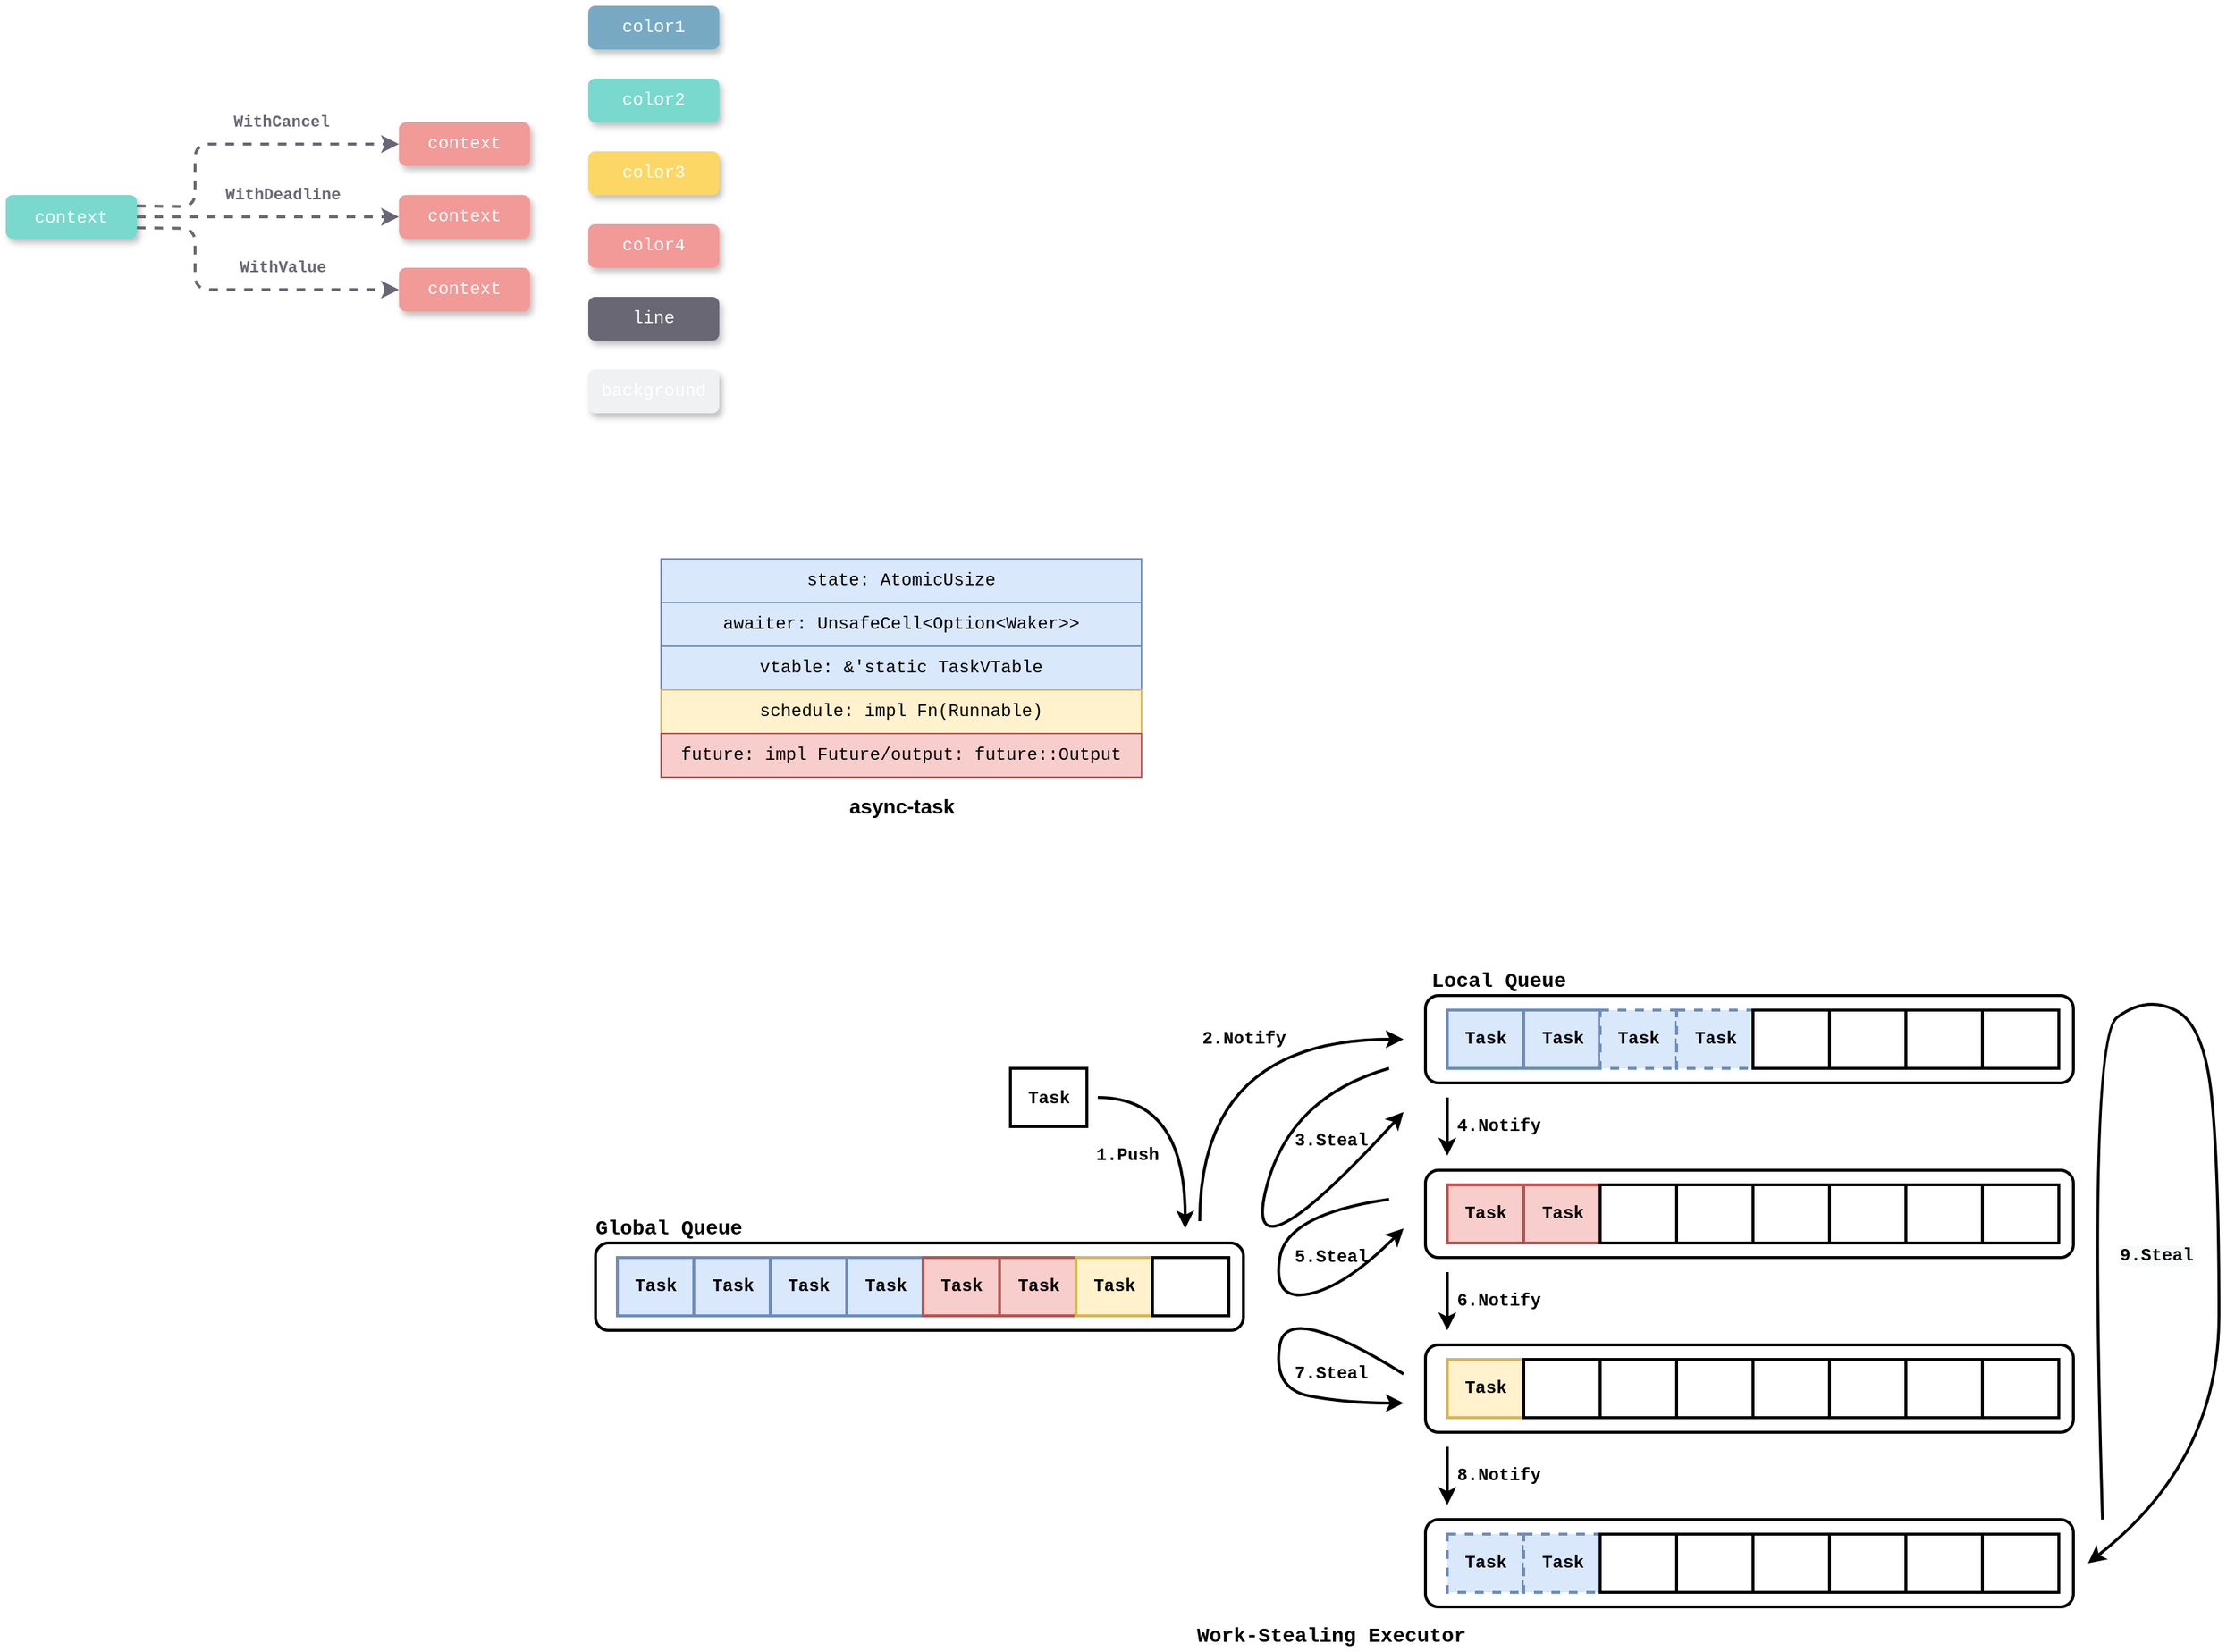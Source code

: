 <mxfile version="13.9.9" type="device"><diagram id="3349KYKY8Ttj-Dpwo_GG" name="第 1 页"><mxGraphModel dx="1367" dy="797" grid="1" gridSize="10" guides="1" tooltips="1" connect="1" arrows="1" fold="1" page="1" pageScale="1" pageWidth="827" pageHeight="1169" math="0" shadow="0"><root><mxCell id="0"/><mxCell id="1" parent="0"/><mxCell id="tN7gGrB3goMN9WvWcxeg-27" value="" style="rounded=1;whiteSpace=wrap;html=1;sketch=0;strokeColor=#000000;strokeWidth=2;fillColor=none;fontFamily=Courier New;flipH=0;direction=west;" vertex="1" parent="1"><mxGeometry x="575" y="1000" width="445" height="60" as="geometry"/></mxCell><mxCell id="uK2ZORDHTCJnW6qXw3Br-1" value="&lt;font color=&quot;#ffffff&quot; face=&quot;Courier New&quot;&gt;context&lt;/font&gt;" style="rounded=1;whiteSpace=wrap;html=1;fillColor=#79d9ce;strokeColor=none;shadow=1;glass=0;comic=0;gradientColor=none;" parent="1" vertex="1"><mxGeometry x="170" y="280" width="90" height="30" as="geometry"/></mxCell><mxCell id="uK2ZORDHTCJnW6qXw3Br-2" value="" style="endArrow=classic;html=1;exitX=1;exitY=0.5;exitDx=0;exitDy=0;strokeWidth=2;dashed=1;strokeColor=#696773;entryX=0;entryY=0.5;entryDx=0;entryDy=0;" parent="1" source="uK2ZORDHTCJnW6qXw3Br-1" target="uK2ZORDHTCJnW6qXw3Br-5" edge="1"><mxGeometry width="50" height="50" relative="1" as="geometry"><mxPoint x="310" y="340" as="sourcePoint"/><mxPoint x="340" y="295" as="targetPoint"/></mxGeometry></mxCell><mxCell id="uK2ZORDHTCJnW6qXw3Br-3" value="&lt;b style=&quot;color: rgb(105 , 103 , 115)&quot;&gt;WithDeadline&lt;/b&gt;" style="edgeLabel;html=1;align=center;verticalAlign=middle;resizable=0;points=[];fontFamily=Courier New;fontColor=#FFFFFF;labelBackgroundColor=none;" parent="uK2ZORDHTCJnW6qXw3Br-2" vertex="1" connectable="0"><mxGeometry x="0.031" y="2" relative="1" as="geometry"><mxPoint x="7" y="-13" as="offset"/></mxGeometry></mxCell><mxCell id="uK2ZORDHTCJnW6qXw3Br-4" value="context" style="rounded=1;whiteSpace=wrap;html=1;fillColor=#f19a97;strokeColor=none;shadow=1;glass=0;comic=0;gradientColor=none;fontFamily=Courier New;fontColor=#FFFFFF;" parent="1" vertex="1"><mxGeometry x="440" y="230" width="90" height="30" as="geometry"/></mxCell><mxCell id="uK2ZORDHTCJnW6qXw3Br-5" value="context" style="rounded=1;whiteSpace=wrap;html=1;fillColor=#f19a97;strokeColor=none;shadow=1;glass=0;comic=0;gradientColor=none;fontFamily=Courier New;fontColor=#FFFFFF;" parent="1" vertex="1"><mxGeometry x="440" y="280" width="90" height="30" as="geometry"/></mxCell><mxCell id="uK2ZORDHTCJnW6qXw3Br-6" value="context" style="rounded=1;whiteSpace=wrap;html=1;fillColor=#f19a97;strokeColor=none;shadow=1;glass=0;comic=0;gradientColor=none;fontFamily=Courier New;fontColor=#FFFFFF;" parent="1" vertex="1"><mxGeometry x="440" y="330" width="90" height="30" as="geometry"/></mxCell><mxCell id="uK2ZORDHTCJnW6qXw3Br-7" value="" style="endArrow=classic;html=1;exitX=1;exitY=0.25;exitDx=0;exitDy=0;strokeWidth=2;dashed=1;strokeColor=#696773;entryX=0;entryY=0.5;entryDx=0;entryDy=0;" parent="1" source="uK2ZORDHTCJnW6qXw3Br-1" target="uK2ZORDHTCJnW6qXw3Br-4" edge="1"><mxGeometry width="50" height="50" relative="1" as="geometry"><mxPoint x="310" y="340" as="sourcePoint"/><mxPoint x="340" y="295" as="targetPoint"/><Array as="points"><mxPoint x="300" y="288"/><mxPoint x="300" y="245"/></Array></mxGeometry></mxCell><mxCell id="uK2ZORDHTCJnW6qXw3Br-8" value="&lt;font color=&quot;#696773&quot;&gt;&lt;b&gt;WithCancel&lt;/b&gt;&lt;/font&gt;" style="edgeLabel;html=1;align=center;verticalAlign=middle;resizable=0;points=[];fontFamily=Courier New;fontColor=#FFFFFF;labelBackgroundColor=none;" parent="uK2ZORDHTCJnW6qXw3Br-7" vertex="1" connectable="0"><mxGeometry x="0.274" y="1" relative="1" as="geometry"><mxPoint y="-14" as="offset"/></mxGeometry></mxCell><mxCell id="uK2ZORDHTCJnW6qXw3Br-9" value="" style="endArrow=classic;html=1;exitX=1;exitY=0.75;exitDx=0;exitDy=0;strokeWidth=2;dashed=1;strokeColor=#696773;entryX=0;entryY=0.5;entryDx=0;entryDy=0;" parent="1" source="uK2ZORDHTCJnW6qXw3Br-1" target="uK2ZORDHTCJnW6qXw3Br-6" edge="1"><mxGeometry width="50" height="50" relative="1" as="geometry"><mxPoint x="310" y="340" as="sourcePoint"/><mxPoint x="340" y="295" as="targetPoint"/><Array as="points"><mxPoint x="300" y="303"/><mxPoint x="300" y="345"/></Array></mxGeometry></mxCell><mxCell id="uK2ZORDHTCJnW6qXw3Br-10" value="&lt;b style=&quot;color: rgb(105 , 103 , 115)&quot;&gt;WithValue&lt;/b&gt;" style="edgeLabel;html=1;align=center;verticalAlign=middle;resizable=0;points=[];fontFamily=Courier New;fontColor=#FFFFFF;labelBackgroundColor=none;" parent="uK2ZORDHTCJnW6qXw3Br-9" vertex="1" connectable="0"><mxGeometry x="0.16" y="3" relative="1" as="geometry"><mxPoint x="13" y="-12" as="offset"/></mxGeometry></mxCell><mxCell id="uK2ZORDHTCJnW6qXw3Br-11" value="color1" style="rounded=1;whiteSpace=wrap;html=1;fillColor=#77aac2;strokeColor=none;shadow=1;glass=0;comic=0;gradientColor=none;fontFamily=Courier New;fontColor=#FFFFFF;" parent="1" vertex="1"><mxGeometry x="570" y="150" width="90" height="30" as="geometry"/></mxCell><mxCell id="uK2ZORDHTCJnW6qXw3Br-12" value="color2" style="rounded=1;whiteSpace=wrap;html=1;fillColor=#79d9ce;strokeColor=none;shadow=1;glass=0;comic=0;gradientColor=none;fontFamily=Courier New;fontColor=#FFFFFF;" parent="1" vertex="1"><mxGeometry x="570" y="200" width="90" height="30" as="geometry"/></mxCell><mxCell id="uK2ZORDHTCJnW6qXw3Br-13" value="color3" style="rounded=1;whiteSpace=wrap;html=1;fillColor=#fcd765;strokeColor=none;shadow=1;glass=0;comic=0;gradientColor=none;fontFamily=Courier New;fontColor=#FFFFFF;" parent="1" vertex="1"><mxGeometry x="570" y="250" width="90" height="30" as="geometry"/></mxCell><mxCell id="uK2ZORDHTCJnW6qXw3Br-14" value="line" style="rounded=1;whiteSpace=wrap;html=1;fillColor=#696773;strokeColor=none;shadow=1;glass=0;comic=0;gradientColor=none;fontFamily=Courier New;fontColor=#FFFFFF;" parent="1" vertex="1"><mxGeometry x="570" y="350" width="90" height="30" as="geometry"/></mxCell><mxCell id="uK2ZORDHTCJnW6qXw3Br-15" value="color4" style="rounded=1;whiteSpace=wrap;html=1;fillColor=#f19a97;strokeColor=none;shadow=1;glass=0;comic=0;gradientColor=none;fontFamily=Courier New;fontColor=#FFFFFF;" parent="1" vertex="1"><mxGeometry x="570" y="300" width="90" height="30" as="geometry"/></mxCell><mxCell id="uK2ZORDHTCJnW6qXw3Br-16" value="background" style="rounded=1;whiteSpace=wrap;html=1;fillColor=#eff1f3;strokeColor=none;shadow=1;glass=0;comic=0;gradientColor=none;fontFamily=Courier New;fontColor=#FFFFFF;" parent="1" vertex="1"><mxGeometry x="570" y="400" width="90" height="30" as="geometry"/></mxCell><mxCell id="uK2ZORDHTCJnW6qXw3Br-27" value="" style="group;fontFamily=Courier New;fillColor=#ffffff;strokeColor=#000000;strokeWidth=1;" parent="1" vertex="1" connectable="0"><mxGeometry x="620" y="530" width="330" height="150" as="geometry"/></mxCell><mxCell id="uK2ZORDHTCJnW6qXw3Br-28" value="&lt;font&gt;state: AtomicUsize&lt;/font&gt;" style="rounded=0;whiteSpace=wrap;html=1;fontFamily=Courier New;fillColor=#dae8fc;strokeColor=#6c8ebf;" parent="uK2ZORDHTCJnW6qXw3Br-27" vertex="1"><mxGeometry width="330" height="30" as="geometry"/></mxCell><mxCell id="uK2ZORDHTCJnW6qXw3Br-29" value="&lt;font&gt;awaiter: UnsafeCell&amp;lt;Option&amp;lt;Waker&amp;gt;&amp;gt;&lt;/font&gt;" style="rounded=0;whiteSpace=wrap;html=1;fontFamily=Courier New;fillColor=#dae8fc;strokeColor=#6c8ebf;" parent="uK2ZORDHTCJnW6qXw3Br-27" vertex="1"><mxGeometry y="30" width="330" height="30" as="geometry"/></mxCell><mxCell id="uK2ZORDHTCJnW6qXw3Br-30" value="&lt;font&gt;vtable: &amp;amp;'static TaskVTable&lt;/font&gt;" style="rounded=0;whiteSpace=wrap;html=1;fontFamily=Courier New;fillColor=#dae8fc;strokeColor=#6c8ebf;" parent="uK2ZORDHTCJnW6qXw3Br-27" vertex="1"><mxGeometry y="60" width="330" height="30" as="geometry"/></mxCell><mxCell id="uK2ZORDHTCJnW6qXw3Br-31" value="&lt;font&gt;schedule: impl Fn(Runnable)&lt;/font&gt;" style="rounded=0;whiteSpace=wrap;html=1;fontFamily=Courier New;fillColor=#fff2cc;strokeColor=#d6b656;" parent="uK2ZORDHTCJnW6qXw3Br-27" vertex="1"><mxGeometry y="90" width="330" height="30" as="geometry"/></mxCell><mxCell id="uK2ZORDHTCJnW6qXw3Br-32" value="&lt;font&gt;future: impl Future/output: future::Output&lt;/font&gt;" style="rounded=0;whiteSpace=wrap;html=1;fontFamily=Courier New;fillColor=#f8cecc;strokeColor=#b85450;" parent="uK2ZORDHTCJnW6qXw3Br-27" vertex="1"><mxGeometry y="120" width="330" height="30" as="geometry"/></mxCell><mxCell id="Z7YoyyVjH-SyailU-IqJ-3" value="&lt;font style=&quot;font-size: 14px&quot;&gt;&lt;b&gt;async-task&lt;/b&gt;&lt;/font&gt;" style="text;html=1;align=center;verticalAlign=middle;resizable=0;points=[];autosize=1;" parent="1" vertex="1"><mxGeometry x="740" y="690" width="90" height="20" as="geometry"/></mxCell><mxCell id="tN7gGrB3goMN9WvWcxeg-19" value="&lt;font&gt;&lt;b&gt;Task&lt;/b&gt;&lt;/font&gt;" style="rounded=0;whiteSpace=wrap;html=1;strokeWidth=2;fontFamily=Courier New;fillColor=#dae8fc;strokeColor=#6c8ebf;flipH=0;direction=west;" vertex="1" parent="1"><mxGeometry x="590" y="1010" width="52.5" height="40" as="geometry"/></mxCell><mxCell id="tN7gGrB3goMN9WvWcxeg-20" value="&lt;b&gt;Task&lt;/b&gt;" style="rounded=0;whiteSpace=wrap;html=1;strokeWidth=2;fontFamily=Courier New;fillColor=#dae8fc;strokeColor=#6c8ebf;flipH=0;direction=west;" vertex="1" parent="1"><mxGeometry x="642.5" y="1010" width="52.5" height="40" as="geometry"/></mxCell><mxCell id="tN7gGrB3goMN9WvWcxeg-21" value="&lt;b&gt;Task&lt;/b&gt;" style="rounded=0;whiteSpace=wrap;html=1;strokeWidth=2;fontFamily=Courier New;fillColor=#dae8fc;strokeColor=#6c8ebf;flipH=0;direction=west;" vertex="1" parent="1"><mxGeometry x="695" y="1010" width="52.5" height="40" as="geometry"/></mxCell><mxCell id="tN7gGrB3goMN9WvWcxeg-22" value="&lt;b&gt;Task&lt;/b&gt;" style="rounded=0;whiteSpace=wrap;html=1;strokeWidth=2;fontFamily=Courier New;fillColor=#dae8fc;strokeColor=#6c8ebf;flipH=0;direction=west;" vertex="1" parent="1"><mxGeometry x="747.5" y="1010" width="52.5" height="40" as="geometry"/></mxCell><mxCell id="tN7gGrB3goMN9WvWcxeg-23" value="&lt;b&gt;Task&lt;/b&gt;" style="rounded=0;whiteSpace=wrap;html=1;strokeWidth=2;fontFamily=Courier New;fillColor=#f8cecc;strokeColor=#b85450;flipH=0;direction=west;" vertex="1" parent="1"><mxGeometry x="800" y="1010" width="52.5" height="40" as="geometry"/></mxCell><mxCell id="tN7gGrB3goMN9WvWcxeg-24" value="&lt;b&gt;Task&lt;/b&gt;" style="rounded=0;whiteSpace=wrap;html=1;strokeWidth=2;fontFamily=Courier New;fillColor=#f8cecc;strokeColor=#b85450;flipH=0;direction=west;" vertex="1" parent="1"><mxGeometry x="852.5" y="1010" width="52.5" height="40" as="geometry"/></mxCell><mxCell id="tN7gGrB3goMN9WvWcxeg-25" value="&lt;b&gt;Task&lt;/b&gt;" style="rounded=0;whiteSpace=wrap;html=1;strokeWidth=2;fontFamily=Courier New;fillColor=#fff2cc;strokeColor=#d6b656;flipH=0;direction=west;" vertex="1" parent="1"><mxGeometry x="905" y="1010" width="52.5" height="40" as="geometry"/></mxCell><mxCell id="tN7gGrB3goMN9WvWcxeg-26" value="" style="rounded=0;whiteSpace=wrap;html=1;strokeWidth=2;flipH=0;direction=west;" vertex="1" parent="1"><mxGeometry x="957.5" y="1010" width="52.5" height="40" as="geometry"/></mxCell><mxCell id="tN7gGrB3goMN9WvWcxeg-29" value="&lt;b&gt;&lt;font style=&quot;font-size: 14px&quot;&gt;Global Queue&lt;/font&gt;&lt;/b&gt;" style="text;html=1;align=center;verticalAlign=middle;resizable=0;points=[];autosize=1;fontFamily=Courier New;flipH=0;direction=west;" vertex="1" parent="1"><mxGeometry x="565" y="980" width="120" height="20" as="geometry"/></mxCell><mxCell id="tN7gGrB3goMN9WvWcxeg-30" value="&lt;font face=&quot;Courier New&quot;&gt;&lt;b&gt;Task&lt;/b&gt;&lt;/font&gt;" style="rounded=0;whiteSpace=wrap;html=1;strokeWidth=2;" vertex="1" parent="1"><mxGeometry x="859.96" y="880" width="52.5" height="40" as="geometry"/></mxCell><mxCell id="tN7gGrB3goMN9WvWcxeg-33" value="" style="endArrow=classic;html=1;strokeWidth=2;fontFamily=Courier New;edgeStyle=orthogonalEdgeStyle;curved=1;" edge="1" parent="1"><mxGeometry width="50" height="50" relative="1" as="geometry"><mxPoint x="919.96" y="900" as="sourcePoint"/><mxPoint x="980" y="990" as="targetPoint"/><Array as="points"><mxPoint x="980" y="900"/></Array></mxGeometry></mxCell><mxCell id="tN7gGrB3goMN9WvWcxeg-44" value="" style="rounded=1;whiteSpace=wrap;html=1;sketch=0;strokeColor=#000000;strokeWidth=2;fillColor=none;fontFamily=Courier New;" vertex="1" parent="1"><mxGeometry x="1145" y="830" width="445" height="60" as="geometry"/></mxCell><mxCell id="tN7gGrB3goMN9WvWcxeg-45" value="&lt;font&gt;&lt;b&gt;Task&lt;/b&gt;&lt;/font&gt;" style="rounded=0;whiteSpace=wrap;html=1;strokeWidth=2;fontFamily=Courier New;fillColor=#dae8fc;strokeColor=#6c8ebf;" vertex="1" parent="1"><mxGeometry x="1160" y="840" width="52.5" height="40" as="geometry"/></mxCell><mxCell id="tN7gGrB3goMN9WvWcxeg-46" value="&lt;b&gt;Task&lt;/b&gt;" style="rounded=0;whiteSpace=wrap;html=1;strokeWidth=2;fontFamily=Courier New;fillColor=#dae8fc;strokeColor=#6c8ebf;" vertex="1" parent="1"><mxGeometry x="1212.5" y="840" width="52.5" height="40" as="geometry"/></mxCell><mxCell id="tN7gGrB3goMN9WvWcxeg-47" value="&lt;b&gt;Task&lt;/b&gt;" style="rounded=0;whiteSpace=wrap;html=1;strokeWidth=2;fontFamily=Courier New;fillColor=#dae8fc;strokeColor=#6c8ebf;dashed=1;" vertex="1" parent="1"><mxGeometry x="1265" y="840" width="52.5" height="40" as="geometry"/></mxCell><mxCell id="tN7gGrB3goMN9WvWcxeg-48" value="&lt;b&gt;Task&lt;/b&gt;" style="rounded=0;whiteSpace=wrap;html=1;strokeWidth=2;fontFamily=Courier New;fillColor=#dae8fc;strokeColor=#6c8ebf;dashed=1;" vertex="1" parent="1"><mxGeometry x="1317.5" y="840" width="52.5" height="40" as="geometry"/></mxCell><mxCell id="tN7gGrB3goMN9WvWcxeg-49" value="" style="rounded=0;whiteSpace=wrap;html=1;strokeWidth=2;fontFamily=Courier New;" vertex="1" parent="1"><mxGeometry x="1370" y="840" width="52.5" height="40" as="geometry"/></mxCell><mxCell id="tN7gGrB3goMN9WvWcxeg-50" value="" style="rounded=0;whiteSpace=wrap;html=1;strokeWidth=2;fontFamily=Courier New;" vertex="1" parent="1"><mxGeometry x="1422.5" y="840" width="57.5" height="40" as="geometry"/></mxCell><mxCell id="tN7gGrB3goMN9WvWcxeg-51" value="" style="rounded=0;whiteSpace=wrap;html=1;strokeWidth=2;fontFamily=Courier New;" vertex="1" parent="1"><mxGeometry x="1475" y="840" width="52.5" height="40" as="geometry"/></mxCell><mxCell id="tN7gGrB3goMN9WvWcxeg-52" value="" style="rounded=0;whiteSpace=wrap;html=1;strokeWidth=2;" vertex="1" parent="1"><mxGeometry x="1527.5" y="840" width="52.5" height="40" as="geometry"/></mxCell><mxCell id="tN7gGrB3goMN9WvWcxeg-53" value="&lt;b&gt;&lt;font style=&quot;font-size: 14px&quot;&gt;Local Queue&lt;/font&gt;&lt;/b&gt;" style="text;html=1;align=center;verticalAlign=middle;resizable=0;points=[];autosize=1;fontFamily=Courier New;" vertex="1" parent="1"><mxGeometry x="1140" y="810" width="110" height="20" as="geometry"/></mxCell><mxCell id="tN7gGrB3goMN9WvWcxeg-54" value="" style="rounded=1;whiteSpace=wrap;html=1;sketch=0;strokeColor=#000000;strokeWidth=2;fillColor=none;fontFamily=Courier New;" vertex="1" parent="1"><mxGeometry x="1145" y="950" width="445" height="60" as="geometry"/></mxCell><mxCell id="tN7gGrB3goMN9WvWcxeg-55" value="&lt;font&gt;&lt;b&gt;Task&lt;/b&gt;&lt;/font&gt;" style="rounded=0;whiteSpace=wrap;html=1;strokeWidth=2;fontFamily=Courier New;fillColor=#f8cecc;strokeColor=#b85450;" vertex="1" parent="1"><mxGeometry x="1160" y="960" width="52.5" height="40" as="geometry"/></mxCell><mxCell id="tN7gGrB3goMN9WvWcxeg-56" value="&lt;b&gt;Task&lt;/b&gt;" style="rounded=0;whiteSpace=wrap;html=1;strokeWidth=2;fontFamily=Courier New;fillColor=#f8cecc;strokeColor=#b85450;" vertex="1" parent="1"><mxGeometry x="1212.5" y="960" width="52.5" height="40" as="geometry"/></mxCell><mxCell id="tN7gGrB3goMN9WvWcxeg-57" value="" style="rounded=0;whiteSpace=wrap;html=1;strokeWidth=2;fontFamily=Courier New;" vertex="1" parent="1"><mxGeometry x="1265" y="960" width="52.5" height="40" as="geometry"/></mxCell><mxCell id="tN7gGrB3goMN9WvWcxeg-58" value="" style="rounded=0;whiteSpace=wrap;html=1;strokeWidth=2;fontFamily=Courier New;" vertex="1" parent="1"><mxGeometry x="1317.5" y="960" width="52.5" height="40" as="geometry"/></mxCell><mxCell id="tN7gGrB3goMN9WvWcxeg-59" value="" style="rounded=0;whiteSpace=wrap;html=1;strokeWidth=2;fontFamily=Courier New;" vertex="1" parent="1"><mxGeometry x="1370" y="960" width="52.5" height="40" as="geometry"/></mxCell><mxCell id="tN7gGrB3goMN9WvWcxeg-60" value="" style="rounded=0;whiteSpace=wrap;html=1;strokeWidth=2;fontFamily=Courier New;" vertex="1" parent="1"><mxGeometry x="1422.5" y="960" width="57.5" height="40" as="geometry"/></mxCell><mxCell id="tN7gGrB3goMN9WvWcxeg-61" value="" style="rounded=0;whiteSpace=wrap;html=1;strokeWidth=2;fontFamily=Courier New;" vertex="1" parent="1"><mxGeometry x="1475" y="960" width="52.5" height="40" as="geometry"/></mxCell><mxCell id="tN7gGrB3goMN9WvWcxeg-62" value="" style="rounded=0;whiteSpace=wrap;html=1;strokeWidth=2;" vertex="1" parent="1"><mxGeometry x="1527.5" y="960" width="52.5" height="40" as="geometry"/></mxCell><mxCell id="tN7gGrB3goMN9WvWcxeg-64" value="" style="rounded=1;whiteSpace=wrap;html=1;sketch=0;strokeColor=#000000;strokeWidth=2;fillColor=none;fontFamily=Courier New;" vertex="1" parent="1"><mxGeometry x="1145" y="1070" width="445" height="60" as="geometry"/></mxCell><mxCell id="tN7gGrB3goMN9WvWcxeg-65" value="&lt;font&gt;&lt;b&gt;Task&lt;/b&gt;&lt;/font&gt;" style="rounded=0;whiteSpace=wrap;html=1;strokeWidth=2;fontFamily=Courier New;fillColor=#fff2cc;strokeColor=#d6b656;" vertex="1" parent="1"><mxGeometry x="1160" y="1080" width="52.5" height="40" as="geometry"/></mxCell><mxCell id="tN7gGrB3goMN9WvWcxeg-66" value="" style="rounded=0;whiteSpace=wrap;html=1;strokeWidth=2;fontFamily=Courier New;" vertex="1" parent="1"><mxGeometry x="1212.5" y="1080" width="52.5" height="40" as="geometry"/></mxCell><mxCell id="tN7gGrB3goMN9WvWcxeg-67" value="" style="rounded=0;whiteSpace=wrap;html=1;strokeWidth=2;fontFamily=Courier New;" vertex="1" parent="1"><mxGeometry x="1265" y="1080" width="52.5" height="40" as="geometry"/></mxCell><mxCell id="tN7gGrB3goMN9WvWcxeg-68" value="" style="rounded=0;whiteSpace=wrap;html=1;strokeWidth=2;fontFamily=Courier New;" vertex="1" parent="1"><mxGeometry x="1317.5" y="1080" width="52.5" height="40" as="geometry"/></mxCell><mxCell id="tN7gGrB3goMN9WvWcxeg-69" value="" style="rounded=0;whiteSpace=wrap;html=1;strokeWidth=2;fontFamily=Courier New;" vertex="1" parent="1"><mxGeometry x="1370" y="1080" width="52.5" height="40" as="geometry"/></mxCell><mxCell id="tN7gGrB3goMN9WvWcxeg-70" value="" style="rounded=0;whiteSpace=wrap;html=1;strokeWidth=2;fontFamily=Courier New;" vertex="1" parent="1"><mxGeometry x="1422.5" y="1080" width="57.5" height="40" as="geometry"/></mxCell><mxCell id="tN7gGrB3goMN9WvWcxeg-71" value="" style="rounded=0;whiteSpace=wrap;html=1;strokeWidth=2;fontFamily=Courier New;" vertex="1" parent="1"><mxGeometry x="1475" y="1080" width="52.5" height="40" as="geometry"/></mxCell><mxCell id="tN7gGrB3goMN9WvWcxeg-72" value="" style="rounded=0;whiteSpace=wrap;html=1;strokeWidth=2;" vertex="1" parent="1"><mxGeometry x="1527.5" y="1080" width="52.5" height="40" as="geometry"/></mxCell><mxCell id="tN7gGrB3goMN9WvWcxeg-74" value="" style="rounded=1;whiteSpace=wrap;html=1;sketch=0;strokeColor=#000000;strokeWidth=2;fillColor=none;fontFamily=Courier New;" vertex="1" parent="1"><mxGeometry x="1145" y="1190" width="445" height="60" as="geometry"/></mxCell><mxCell id="tN7gGrB3goMN9WvWcxeg-75" value="&lt;font&gt;&lt;b&gt;Task&lt;/b&gt;&lt;/font&gt;" style="rounded=0;whiteSpace=wrap;html=1;strokeWidth=2;fontFamily=Courier New;fillColor=#dae8fc;strokeColor=#6c8ebf;dashed=1;" vertex="1" parent="1"><mxGeometry x="1160" y="1200" width="52.5" height="40" as="geometry"/></mxCell><mxCell id="tN7gGrB3goMN9WvWcxeg-76" value="&lt;b&gt;Task&lt;/b&gt;" style="rounded=0;whiteSpace=wrap;html=1;strokeWidth=2;fontFamily=Courier New;fillColor=#dae8fc;strokeColor=#6c8ebf;dashed=1;" vertex="1" parent="1"><mxGeometry x="1212.5" y="1200" width="52.5" height="40" as="geometry"/></mxCell><mxCell id="tN7gGrB3goMN9WvWcxeg-77" value="" style="rounded=0;whiteSpace=wrap;html=1;strokeWidth=2;fontFamily=Courier New;" vertex="1" parent="1"><mxGeometry x="1265" y="1200" width="52.5" height="40" as="geometry"/></mxCell><mxCell id="tN7gGrB3goMN9WvWcxeg-78" value="" style="rounded=0;whiteSpace=wrap;html=1;strokeWidth=2;fontFamily=Courier New;" vertex="1" parent="1"><mxGeometry x="1317.5" y="1200" width="52.5" height="40" as="geometry"/></mxCell><mxCell id="tN7gGrB3goMN9WvWcxeg-79" value="" style="rounded=0;whiteSpace=wrap;html=1;strokeWidth=2;fontFamily=Courier New;" vertex="1" parent="1"><mxGeometry x="1370" y="1200" width="52.5" height="40" as="geometry"/></mxCell><mxCell id="tN7gGrB3goMN9WvWcxeg-80" value="" style="rounded=0;whiteSpace=wrap;html=1;strokeWidth=2;fontFamily=Courier New;" vertex="1" parent="1"><mxGeometry x="1422.5" y="1200" width="57.5" height="40" as="geometry"/></mxCell><mxCell id="tN7gGrB3goMN9WvWcxeg-81" value="" style="rounded=0;whiteSpace=wrap;html=1;strokeWidth=2;fontFamily=Courier New;" vertex="1" parent="1"><mxGeometry x="1475" y="1200" width="52.5" height="40" as="geometry"/></mxCell><mxCell id="tN7gGrB3goMN9WvWcxeg-82" value="" style="rounded=0;whiteSpace=wrap;html=1;strokeWidth=2;" vertex="1" parent="1"><mxGeometry x="1527.5" y="1200" width="52.5" height="40" as="geometry"/></mxCell><mxCell id="tN7gGrB3goMN9WvWcxeg-84" value="&lt;b&gt;3.Steal&lt;/b&gt;" style="text;html=1;align=center;verticalAlign=middle;resizable=0;points=[];autosize=1;fontFamily=Courier New;" vertex="1" parent="1"><mxGeometry x="1045" y="920" width="70" height="20" as="geometry"/></mxCell><mxCell id="tN7gGrB3goMN9WvWcxeg-86" value="" style="endArrow=classic;html=1;strokeWidth=2;fontFamily=Courier New;edgeStyle=orthogonalEdgeStyle;curved=1;" edge="1" parent="1"><mxGeometry width="50" height="50" relative="1" as="geometry"><mxPoint x="990" y="985" as="sourcePoint"/><mxPoint x="1130" y="860" as="targetPoint"/><Array as="points"><mxPoint x="990" y="860"/></Array></mxGeometry></mxCell><mxCell id="tN7gGrB3goMN9WvWcxeg-87" value="&lt;b&gt;2.Notify&lt;/b&gt;" style="text;html=1;align=center;verticalAlign=middle;resizable=0;points=[];autosize=1;fontFamily=Courier New;" vertex="1" parent="1"><mxGeometry x="985" y="850" width="70" height="20" as="geometry"/></mxCell><mxCell id="tN7gGrB3goMN9WvWcxeg-88" value="" style="curved=1;endArrow=classic;html=1;strokeWidth=2;fontFamily=Courier New;" edge="1" parent="1"><mxGeometry width="50" height="50" relative="1" as="geometry"><mxPoint x="1120" y="880" as="sourcePoint"/><mxPoint x="1130" y="910" as="targetPoint"/><Array as="points"><mxPoint x="1050" y="900"/><mxPoint x="1020" y="1030"/></Array></mxGeometry></mxCell><mxCell id="tN7gGrB3goMN9WvWcxeg-89" value="" style="endArrow=classic;html=1;strokeWidth=2;fontFamily=Courier New;" edge="1" parent="1"><mxGeometry width="50" height="50" relative="1" as="geometry"><mxPoint x="1160" y="900" as="sourcePoint"/><mxPoint x="1160" y="940" as="targetPoint"/></mxGeometry></mxCell><mxCell id="tN7gGrB3goMN9WvWcxeg-90" value="&lt;b&gt;4.Notify&lt;/b&gt;" style="text;html=1;align=center;verticalAlign=middle;resizable=0;points=[];autosize=1;fontFamily=Courier New;" vertex="1" parent="1"><mxGeometry x="1160" y="910" width="70" height="20" as="geometry"/></mxCell><mxCell id="tN7gGrB3goMN9WvWcxeg-91" value="" style="endArrow=classic;html=1;strokeWidth=2;fontFamily=Courier New;" edge="1" parent="1"><mxGeometry width="50" height="50" relative="1" as="geometry"><mxPoint x="1160" y="1020" as="sourcePoint"/><mxPoint x="1160" y="1060" as="targetPoint"/></mxGeometry></mxCell><mxCell id="tN7gGrB3goMN9WvWcxeg-92" value="&lt;b&gt;6.Notify&lt;/b&gt;" style="text;html=1;align=center;verticalAlign=middle;resizable=0;points=[];autosize=1;fontFamily=Courier New;" vertex="1" parent="1"><mxGeometry x="1160" y="1030" width="70" height="20" as="geometry"/></mxCell><mxCell id="tN7gGrB3goMN9WvWcxeg-93" value="" style="endArrow=classic;html=1;strokeWidth=2;fontFamily=Courier New;" edge="1" parent="1"><mxGeometry width="50" height="50" relative="1" as="geometry"><mxPoint x="1160" y="1140" as="sourcePoint"/><mxPoint x="1160" y="1180" as="targetPoint"/></mxGeometry></mxCell><mxCell id="tN7gGrB3goMN9WvWcxeg-94" value="&lt;b&gt;8.Notify&lt;/b&gt;" style="text;html=1;align=center;verticalAlign=middle;resizable=0;points=[];autosize=1;fontFamily=Courier New;" vertex="1" parent="1"><mxGeometry x="1160" y="1150" width="70" height="20" as="geometry"/></mxCell><mxCell id="tN7gGrB3goMN9WvWcxeg-95" value="" style="curved=1;endArrow=classic;html=1;strokeWidth=2;fontFamily=Courier New;" edge="1" parent="1"><mxGeometry width="50" height="50" relative="1" as="geometry"><mxPoint x="1120" y="970" as="sourcePoint"/><mxPoint x="1130" y="990" as="targetPoint"/><Array as="points"><mxPoint x="1050" y="980"/><mxPoint x="1040" y="1040"/><mxPoint x="1090" y="1030"/></Array></mxGeometry></mxCell><mxCell id="tN7gGrB3goMN9WvWcxeg-96" value="" style="curved=1;endArrow=classic;html=1;strokeWidth=2;fontFamily=Courier New;" edge="1" parent="1"><mxGeometry width="50" height="50" relative="1" as="geometry"><mxPoint x="1130" y="1090" as="sourcePoint"/><mxPoint x="1130" y="1110" as="targetPoint"/><Array as="points"><mxPoint x="1050" y="1040"/><mxPoint x="1040" y="1100"/><mxPoint x="1090" y="1110"/></Array></mxGeometry></mxCell><mxCell id="tN7gGrB3goMN9WvWcxeg-97" value="&lt;b&gt;5.Steal&lt;/b&gt;" style="text;html=1;align=center;verticalAlign=middle;resizable=0;points=[];autosize=1;fontFamily=Courier New;" vertex="1" parent="1"><mxGeometry x="1045" y="1000" width="70" height="20" as="geometry"/></mxCell><mxCell id="tN7gGrB3goMN9WvWcxeg-98" value="&lt;b&gt;7.Steal&lt;/b&gt;" style="text;html=1;align=center;verticalAlign=middle;resizable=0;points=[];autosize=1;fontFamily=Courier New;" vertex="1" parent="1"><mxGeometry x="1045" y="1080" width="70" height="20" as="geometry"/></mxCell><mxCell id="tN7gGrB3goMN9WvWcxeg-101" value="&lt;b&gt;1.Push&lt;/b&gt;" style="text;html=1;align=center;verticalAlign=middle;resizable=0;points=[];autosize=1;fontFamily=Courier New;" vertex="1" parent="1"><mxGeometry x="910" y="930" width="60" height="20" as="geometry"/></mxCell><mxCell id="tN7gGrB3goMN9WvWcxeg-102" value="" style="curved=1;endArrow=classic;html=1;strokeWidth=2;fontFamily=Courier New;" edge="1" parent="1"><mxGeometry width="50" height="50" relative="1" as="geometry"><mxPoint x="1610" y="1190" as="sourcePoint"/><mxPoint x="1600" y="1220" as="targetPoint"/><Array as="points"><mxPoint x="1600" y="860"/><mxPoint x="1640" y="830"/><mxPoint x="1680" y="850"/><mxPoint x="1690" y="950"/><mxPoint x="1690" y="1150"/></Array></mxGeometry></mxCell><mxCell id="tN7gGrB3goMN9WvWcxeg-103" value="&lt;b style=&quot;color: rgb(0 , 0 , 0) ; font-family: &amp;#34;courier new&amp;#34; ; font-size: 12px ; font-style: normal ; letter-spacing: normal ; text-align: center ; text-indent: 0px ; text-transform: none ; word-spacing: 0px ; background-color: rgb(248 , 249 , 250)&quot;&gt;9.Steal&lt;/b&gt;" style="text;whiteSpace=wrap;html=1;fontFamily=Courier New;" vertex="1" parent="1"><mxGeometry x="1620" y="995" width="80" height="30" as="geometry"/></mxCell><mxCell id="tN7gGrB3goMN9WvWcxeg-104" value="&lt;b&gt;&lt;font style=&quot;font-size: 14px&quot;&gt;Work-Stealing Executor&lt;/font&gt;&lt;/b&gt;" style="text;html=1;align=center;verticalAlign=middle;resizable=0;points=[];autosize=1;fontFamily=Courier New;" vertex="1" parent="1"><mxGeometry x="980" y="1260" width="200" height="20" as="geometry"/></mxCell></root></mxGraphModel></diagram></mxfile>